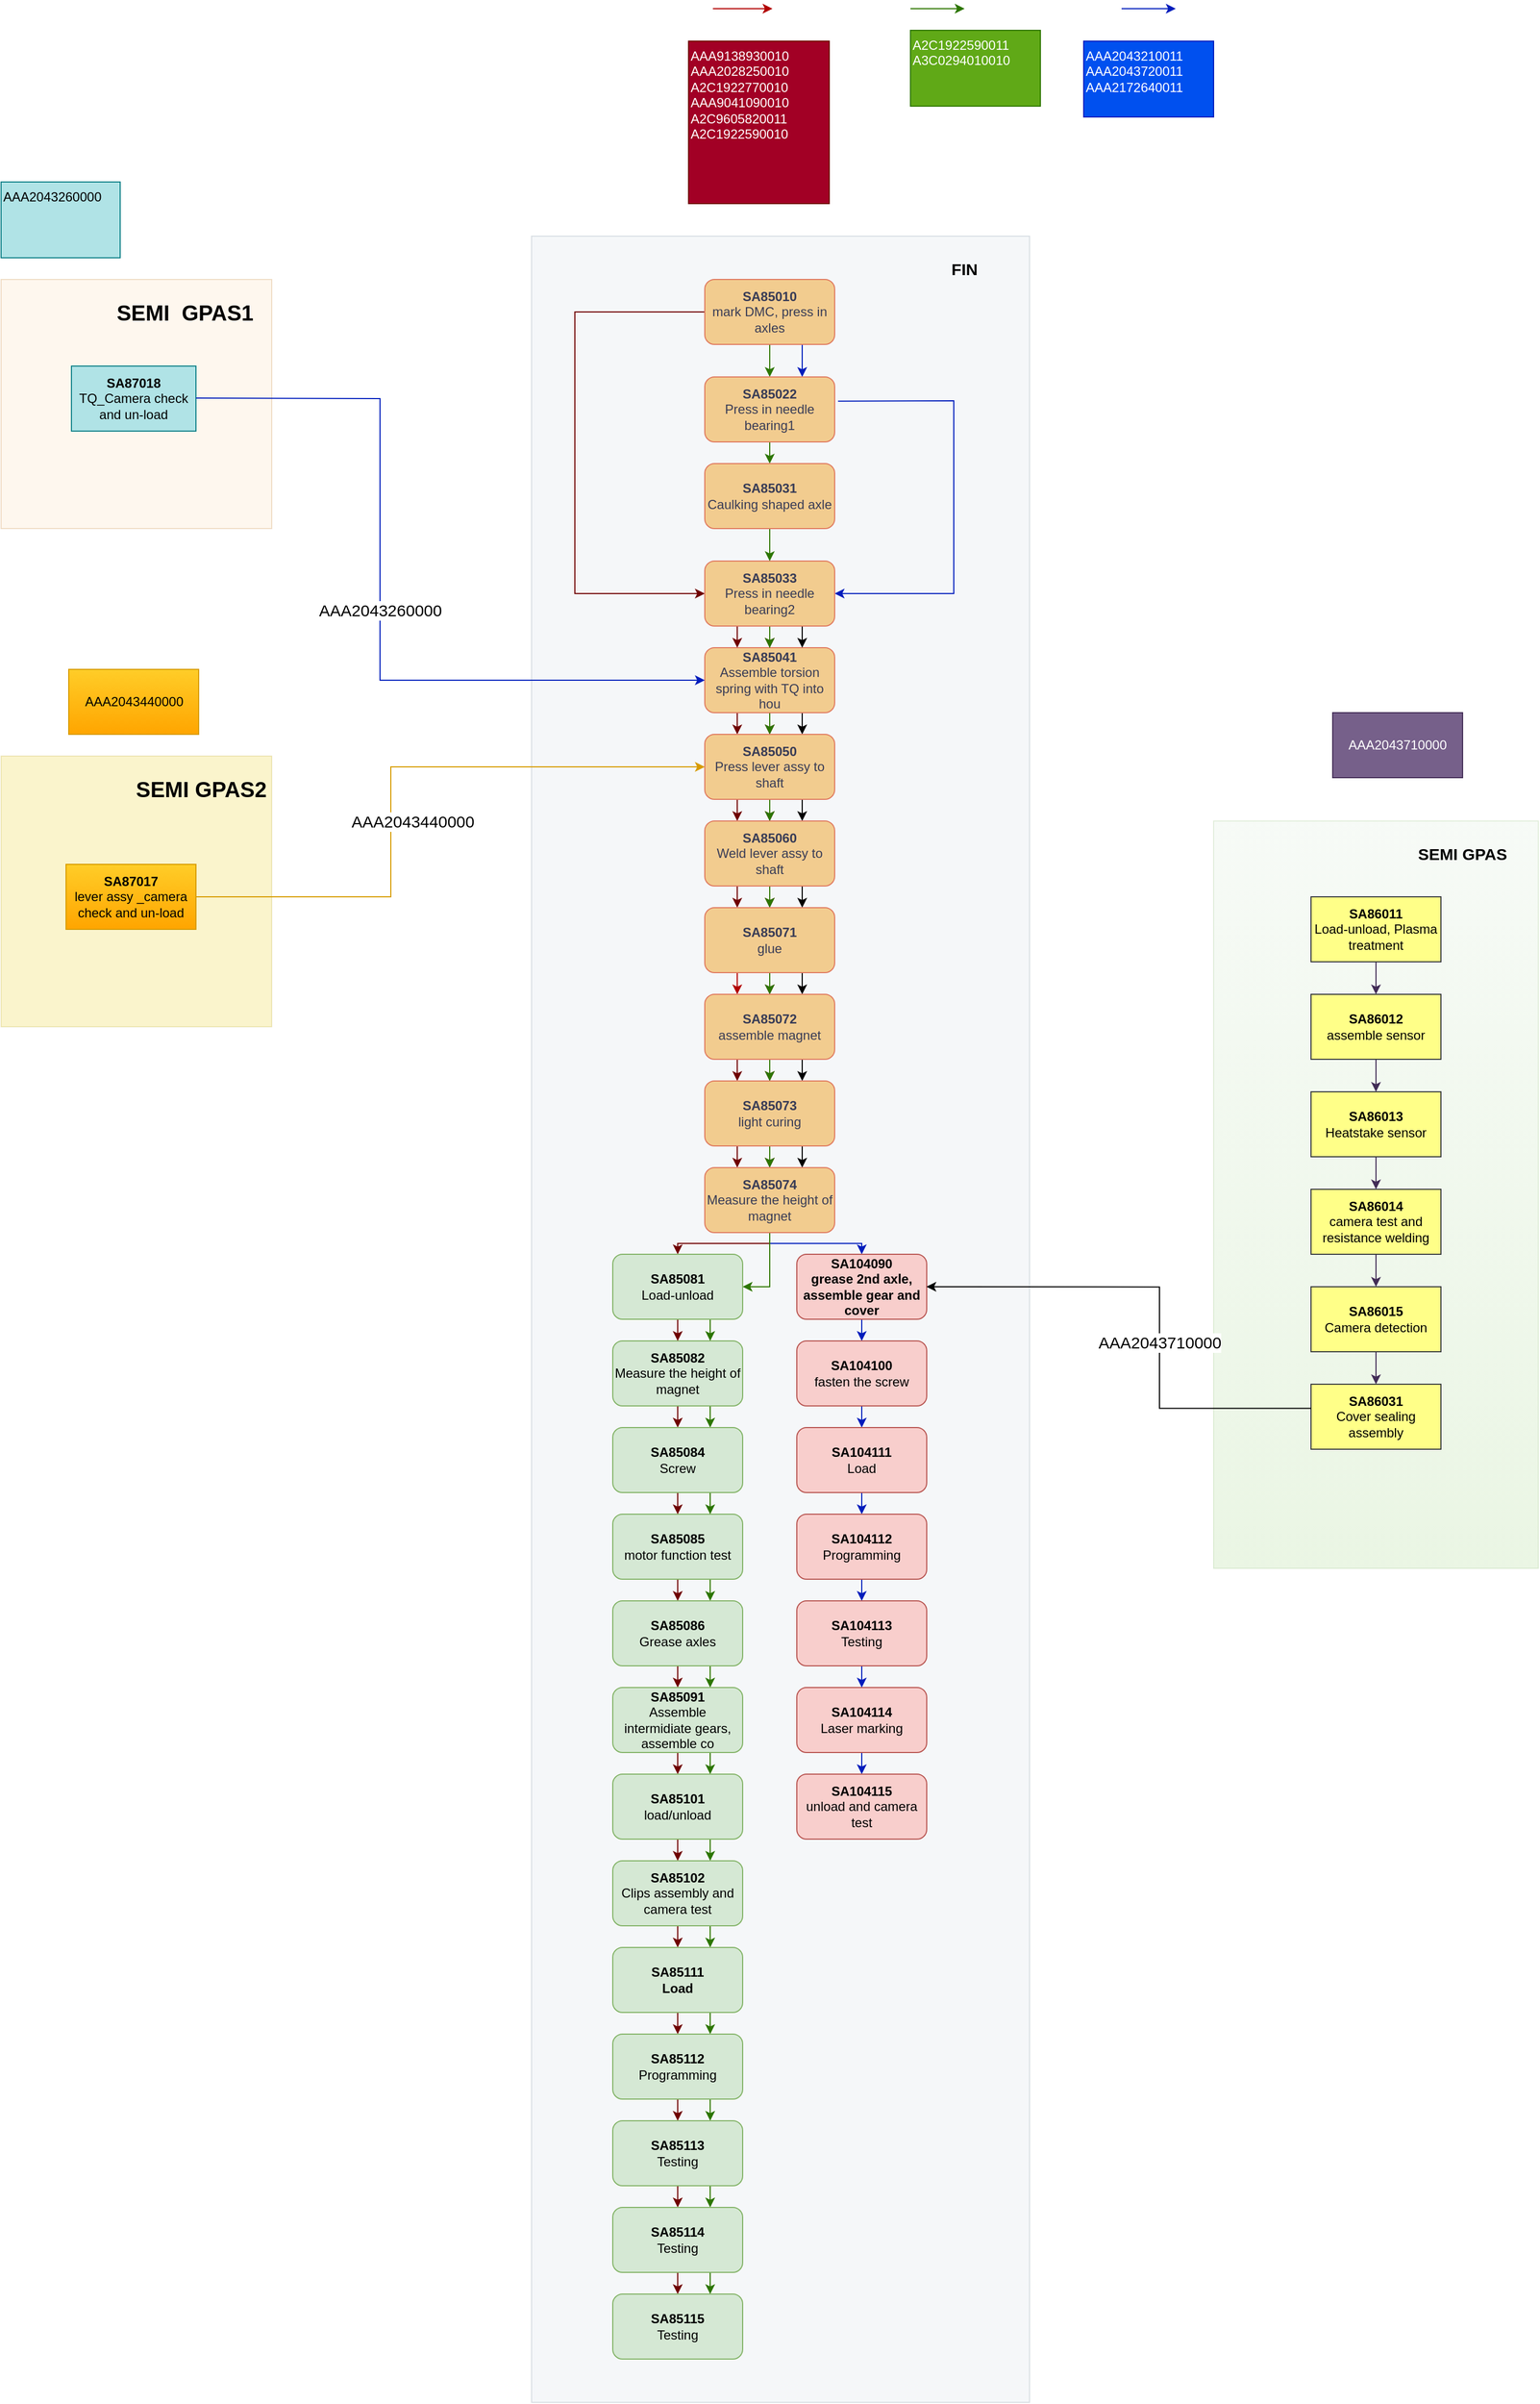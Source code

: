 <mxfile version="21.5.0" type="github">
  <diagram name="第 1 页" id="F919wnhgWzae-JaYDJG2">
    <mxGraphModel dx="2537" dy="2011" grid="1" gridSize="10" guides="1" tooltips="1" connect="1" arrows="1" fold="1" page="1" pageScale="1" pageWidth="850" pageHeight="1100" background="#ffffff" math="0" shadow="0">
      <root>
        <mxCell id="0" />
        <mxCell id="1" parent="0" />
        <mxCell id="hngQ4NxMS0mRh_SunhJK-58" value="" style="rounded=0;whiteSpace=wrap;html=1;fillColor=#fad7ac;strokeColor=#b46504;opacity=20;" parent="1" vertex="1">
          <mxGeometry x="-340" y="-70" width="250" height="230" as="geometry" />
        </mxCell>
        <mxCell id="hngQ4NxMS0mRh_SunhJK-54" value="" style="rounded=0;whiteSpace=wrap;html=1;fillColor=#bac8d3;strokeColor=#23445d;opacity=15;" parent="1" vertex="1">
          <mxGeometry x="150" y="-110" width="460" height="2000" as="geometry" />
        </mxCell>
        <mxCell id="hngQ4NxMS0mRh_SunhJK-5" value="" style="edgeStyle=none;rounded=0;orthogonalLoop=1;jettySize=auto;html=1;fillColor=#60a917;strokeColor=#2D7600;" parent="1" source="9NtsKkYMWsxhwqF0oPti-2" target="9NtsKkYMWsxhwqF0oPti-8" edge="1">
          <mxGeometry relative="1" as="geometry" />
        </mxCell>
        <mxCell id="hngQ4NxMS0mRh_SunhJK-13" value="" style="edgeStyle=none;rounded=0;orthogonalLoop=1;jettySize=auto;html=1;exitX=0;exitY=0.5;exitDx=0;exitDy=0;fillColor=#a20025;strokeColor=#6F0000;entryX=0;entryY=0.5;entryDx=0;entryDy=0;" parent="1" source="9NtsKkYMWsxhwqF0oPti-2" target="9NtsKkYMWsxhwqF0oPti-10" edge="1">
          <mxGeometry relative="1" as="geometry">
            <mxPoint x="460" y="230" as="targetPoint" />
            <Array as="points">
              <mxPoint x="190" y="-40" />
              <mxPoint x="190" y="220" />
            </Array>
          </mxGeometry>
        </mxCell>
        <mxCell id="hngQ4NxMS0mRh_SunhJK-35" style="edgeStyle=none;rounded=0;orthogonalLoop=1;jettySize=auto;html=1;exitX=0.75;exitY=1;exitDx=0;exitDy=0;entryX=0.75;entryY=0;entryDx=0;entryDy=0;fillColor=#0050ef;strokeColor=#001DBC;" parent="1" source="9NtsKkYMWsxhwqF0oPti-2" target="9NtsKkYMWsxhwqF0oPti-8" edge="1">
          <mxGeometry relative="1" as="geometry" />
        </mxCell>
        <mxCell id="9NtsKkYMWsxhwqF0oPti-2" value="&lt;font style=&quot;font-size: 12px;&quot;&gt;&lt;b style=&quot;&quot;&gt;SA85010&lt;/b&gt;&lt;br&gt;&lt;font style=&quot;font-size: 12px;&quot;&gt;mark DMC, press in axles&lt;/font&gt;&lt;/font&gt;" style="rounded=1;whiteSpace=wrap;html=1;fillColor=#F2CC8F;strokeColor=#E07A5F;labelBackgroundColor=none;fontColor=#393C56;" parent="1" vertex="1">
          <mxGeometry x="310" y="-70" width="120" height="60" as="geometry" />
        </mxCell>
        <mxCell id="hngQ4NxMS0mRh_SunhJK-6" value="" style="edgeStyle=none;rounded=0;orthogonalLoop=1;jettySize=auto;html=1;fillColor=#0050ef;strokeColor=#001DBC;entryX=1;entryY=0.5;entryDx=0;entryDy=0;exitX=1.026;exitY=0.373;exitDx=0;exitDy=0;exitPerimeter=0;" parent="1" source="9NtsKkYMWsxhwqF0oPti-8" target="9NtsKkYMWsxhwqF0oPti-10" edge="1">
          <mxGeometry relative="1" as="geometry">
            <mxPoint x="440" y="80" as="sourcePoint" />
            <Array as="points">
              <mxPoint x="540" y="42" />
              <mxPoint x="540" y="220" />
            </Array>
          </mxGeometry>
        </mxCell>
        <mxCell id="hngQ4NxMS0mRh_SunhJK-22" value="" style="edgeStyle=none;rounded=0;orthogonalLoop=1;jettySize=auto;html=1;fillColor=#60a917;strokeColor=#2D7600;" parent="1" source="9NtsKkYMWsxhwqF0oPti-8" target="hngQ4NxMS0mRh_SunhJK-21" edge="1">
          <mxGeometry relative="1" as="geometry" />
        </mxCell>
        <mxCell id="9NtsKkYMWsxhwqF0oPti-8" value="&lt;font style=&quot;&quot;&gt;&lt;b style=&quot;font-size: 12px;&quot;&gt;SA85022&lt;/b&gt;&lt;br&gt;&lt;/font&gt;Press in needle bearing1" style="rounded=1;whiteSpace=wrap;html=1;fillColor=#F2CC8F;strokeColor=#E07A5F;labelBackgroundColor=none;fontColor=#393C56;" parent="1" vertex="1">
          <mxGeometry x="310" y="20" width="120" height="60" as="geometry" />
        </mxCell>
        <mxCell id="9NtsKkYMWsxhwqF0oPti-71" value="" style="edgeStyle=orthogonalEdgeStyle;rounded=0;orthogonalLoop=1;jettySize=auto;html=1;strokeColor=#6F0000;fillColor=#a20025;" parent="1" source="9NtsKkYMWsxhwqF0oPti-9" target="9NtsKkYMWsxhwqF0oPti-11" edge="1">
          <mxGeometry relative="1" as="geometry">
            <Array as="points">
              <mxPoint x="370" y="325" />
              <mxPoint x="370" y="345" />
            </Array>
          </mxGeometry>
        </mxCell>
        <mxCell id="9NtsKkYMWsxhwqF0oPti-83" style="edgeStyle=orthogonalEdgeStyle;rounded=0;orthogonalLoop=1;jettySize=auto;html=1;exitDx=0;exitDy=0;entryDx=0;entryDy=0;fillColor=#60a917;strokeColor=#2D7600;" parent="1" source="9NtsKkYMWsxhwqF0oPti-9" target="9NtsKkYMWsxhwqF0oPti-11" edge="1">
          <mxGeometry relative="1" as="geometry">
            <Array as="points" />
          </mxGeometry>
        </mxCell>
        <mxCell id="hngQ4NxMS0mRh_SunhJK-15" style="edgeStyle=none;rounded=0;orthogonalLoop=1;jettySize=auto;html=1;exitX=0.25;exitY=1;exitDx=0;exitDy=0;entryX=0.25;entryY=0;entryDx=0;entryDy=0;fillColor=#a20025;strokeColor=#6F0000;" parent="1" source="9NtsKkYMWsxhwqF0oPti-9" target="9NtsKkYMWsxhwqF0oPti-11" edge="1">
          <mxGeometry relative="1" as="geometry" />
        </mxCell>
        <mxCell id="hngQ4NxMS0mRh_SunhJK-29" style="edgeStyle=none;rounded=0;orthogonalLoop=1;jettySize=auto;html=1;exitX=0.75;exitY=1;exitDx=0;exitDy=0;entryX=0.75;entryY=0;entryDx=0;entryDy=0;" parent="1" source="9NtsKkYMWsxhwqF0oPti-9" target="9NtsKkYMWsxhwqF0oPti-11" edge="1">
          <mxGeometry relative="1" as="geometry" />
        </mxCell>
        <mxCell id="9NtsKkYMWsxhwqF0oPti-9" value="&lt;font style=&quot;&quot;&gt;&lt;b style=&quot;font-size: 12px;&quot;&gt;SA85041&lt;/b&gt;&lt;br&gt;Assemble torsion spring with TQ into hou&lt;br&gt;&lt;/font&gt;" style="rounded=1;whiteSpace=wrap;html=1;fillColor=#F2CC8F;strokeColor=#E07A5F;labelBackgroundColor=none;fontColor=#393C56;" parent="1" vertex="1">
          <mxGeometry x="310" y="270" width="120" height="60" as="geometry" />
        </mxCell>
        <mxCell id="9NtsKkYMWsxhwqF0oPti-70" value="" style="edgeStyle=orthogonalEdgeStyle;rounded=0;orthogonalLoop=1;jettySize=auto;html=1;strokeColor=#6F0000;fillColor=#a20025;" parent="1" source="9NtsKkYMWsxhwqF0oPti-10" target="9NtsKkYMWsxhwqF0oPti-9" edge="1">
          <mxGeometry relative="1" as="geometry">
            <Array as="points">
              <mxPoint x="370" y="245" />
              <mxPoint x="370" y="265" />
            </Array>
          </mxGeometry>
        </mxCell>
        <mxCell id="9NtsKkYMWsxhwqF0oPti-82" style="edgeStyle=orthogonalEdgeStyle;rounded=0;orthogonalLoop=1;jettySize=auto;html=1;exitDx=0;exitDy=0;entryDx=0;entryDy=0;fillColor=#60a917;strokeColor=#2D7600;" parent="1" source="9NtsKkYMWsxhwqF0oPti-10" target="9NtsKkYMWsxhwqF0oPti-9" edge="1">
          <mxGeometry relative="1" as="geometry">
            <Array as="points" />
          </mxGeometry>
        </mxCell>
        <mxCell id="hngQ4NxMS0mRh_SunhJK-14" style="edgeStyle=none;rounded=0;orthogonalLoop=1;jettySize=auto;html=1;exitX=0.25;exitY=1;exitDx=0;exitDy=0;entryX=0.25;entryY=0;entryDx=0;entryDy=0;fillColor=#a20025;strokeColor=#6F0000;" parent="1" source="9NtsKkYMWsxhwqF0oPti-10" target="9NtsKkYMWsxhwqF0oPti-9" edge="1">
          <mxGeometry relative="1" as="geometry" />
        </mxCell>
        <mxCell id="hngQ4NxMS0mRh_SunhJK-28" style="edgeStyle=none;rounded=0;orthogonalLoop=1;jettySize=auto;html=1;exitX=0.75;exitY=1;exitDx=0;exitDy=0;entryX=0.75;entryY=0;entryDx=0;entryDy=0;" parent="1" source="9NtsKkYMWsxhwqF0oPti-10" target="9NtsKkYMWsxhwqF0oPti-9" edge="1">
          <mxGeometry relative="1" as="geometry" />
        </mxCell>
        <mxCell id="9NtsKkYMWsxhwqF0oPti-10" value="&lt;font style=&quot;font-size: 12px;&quot;&gt;&lt;b style=&quot;&quot;&gt;SA85033&lt;/b&gt;&lt;br&gt;&lt;font style=&quot;font-size: 12px;&quot;&gt;Press in needle bearing2&lt;/font&gt;&lt;/font&gt;" style="rounded=1;whiteSpace=wrap;html=1;fillColor=#F2CC8F;strokeColor=#E07A5F;labelBackgroundColor=none;fontColor=#393C56;" parent="1" vertex="1">
          <mxGeometry x="310" y="190" width="120" height="60" as="geometry" />
        </mxCell>
        <mxCell id="9NtsKkYMWsxhwqF0oPti-72" value="" style="edgeStyle=orthogonalEdgeStyle;rounded=0;orthogonalLoop=1;jettySize=auto;html=1;strokeColor=#6F0000;fillColor=#a20025;" parent="1" source="9NtsKkYMWsxhwqF0oPti-11" target="9NtsKkYMWsxhwqF0oPti-12" edge="1">
          <mxGeometry relative="1" as="geometry">
            <Array as="points">
              <mxPoint x="370" y="405" />
              <mxPoint x="370" y="425" />
            </Array>
          </mxGeometry>
        </mxCell>
        <mxCell id="9NtsKkYMWsxhwqF0oPti-84" style="edgeStyle=orthogonalEdgeStyle;rounded=0;orthogonalLoop=1;jettySize=auto;html=1;exitDx=0;exitDy=0;entryDx=0;entryDy=0;fillColor=#60a917;strokeColor=#2D7600;" parent="1" source="9NtsKkYMWsxhwqF0oPti-11" target="9NtsKkYMWsxhwqF0oPti-12" edge="1">
          <mxGeometry relative="1" as="geometry">
            <Array as="points" />
          </mxGeometry>
        </mxCell>
        <mxCell id="hngQ4NxMS0mRh_SunhJK-16" style="edgeStyle=none;rounded=0;orthogonalLoop=1;jettySize=auto;html=1;exitX=0.25;exitY=1;exitDx=0;exitDy=0;entryX=0.25;entryY=0;entryDx=0;entryDy=0;fillColor=#a20025;strokeColor=#6F0000;" parent="1" source="9NtsKkYMWsxhwqF0oPti-11" target="9NtsKkYMWsxhwqF0oPti-12" edge="1">
          <mxGeometry relative="1" as="geometry" />
        </mxCell>
        <mxCell id="hngQ4NxMS0mRh_SunhJK-30" style="edgeStyle=none;rounded=0;orthogonalLoop=1;jettySize=auto;html=1;exitX=0.75;exitY=1;exitDx=0;exitDy=0;entryX=0.75;entryY=0;entryDx=0;entryDy=0;" parent="1" source="9NtsKkYMWsxhwqF0oPti-11" target="9NtsKkYMWsxhwqF0oPti-12" edge="1">
          <mxGeometry relative="1" as="geometry" />
        </mxCell>
        <mxCell id="9NtsKkYMWsxhwqF0oPti-11" value="&lt;font style=&quot;&quot;&gt;&lt;b style=&quot;font-size: 12px;&quot;&gt;SA85050&lt;/b&gt;&lt;b&gt;&lt;br&gt;&lt;/b&gt;Press lever assy to shaft&lt;br&gt;&lt;/font&gt;" style="rounded=1;whiteSpace=wrap;html=1;fillColor=#F2CC8F;strokeColor=#E07A5F;labelBackgroundColor=none;fontColor=#393C56;" parent="1" vertex="1">
          <mxGeometry x="310" y="350" width="120" height="60" as="geometry" />
        </mxCell>
        <mxCell id="9NtsKkYMWsxhwqF0oPti-73" value="" style="edgeStyle=orthogonalEdgeStyle;rounded=0;orthogonalLoop=1;jettySize=auto;html=1;strokeColor=#6F0000;fillColor=#a20025;" parent="1" source="9NtsKkYMWsxhwqF0oPti-12" target="9NtsKkYMWsxhwqF0oPti-17" edge="1">
          <mxGeometry relative="1" as="geometry">
            <Array as="points">
              <mxPoint x="370" y="485" />
              <mxPoint x="370" y="505" />
            </Array>
          </mxGeometry>
        </mxCell>
        <mxCell id="9NtsKkYMWsxhwqF0oPti-85" style="edgeStyle=orthogonalEdgeStyle;rounded=0;orthogonalLoop=1;jettySize=auto;html=1;exitDx=0;exitDy=0;entryDx=0;entryDy=0;fillColor=#60a917;strokeColor=#2D7600;" parent="1" source="9NtsKkYMWsxhwqF0oPti-12" target="9NtsKkYMWsxhwqF0oPti-17" edge="1">
          <mxGeometry relative="1" as="geometry">
            <Array as="points" />
          </mxGeometry>
        </mxCell>
        <mxCell id="hngQ4NxMS0mRh_SunhJK-17" style="edgeStyle=none;rounded=0;orthogonalLoop=1;jettySize=auto;html=1;exitX=0.25;exitY=1;exitDx=0;exitDy=0;entryX=0.25;entryY=0;entryDx=0;entryDy=0;fillColor=#a20025;strokeColor=#6F0000;" parent="1" source="9NtsKkYMWsxhwqF0oPti-12" target="9NtsKkYMWsxhwqF0oPti-17" edge="1">
          <mxGeometry relative="1" as="geometry" />
        </mxCell>
        <mxCell id="hngQ4NxMS0mRh_SunhJK-31" style="edgeStyle=none;rounded=0;orthogonalLoop=1;jettySize=auto;html=1;exitX=0.75;exitY=1;exitDx=0;exitDy=0;entryX=0.75;entryY=0;entryDx=0;entryDy=0;" parent="1" source="9NtsKkYMWsxhwqF0oPti-12" target="9NtsKkYMWsxhwqF0oPti-17" edge="1">
          <mxGeometry relative="1" as="geometry" />
        </mxCell>
        <mxCell id="9NtsKkYMWsxhwqF0oPti-12" value="&lt;font style=&quot;&quot;&gt;&lt;b style=&quot;font-size: 12px;&quot;&gt;SA85060&lt;/b&gt;&lt;br&gt;Weld lever assy to shaft&lt;br&gt;&lt;/font&gt;" style="rounded=1;whiteSpace=wrap;html=1;fillColor=#F2CC8F;strokeColor=#E07A5F;labelBackgroundColor=none;fontColor=#393C56;" parent="1" vertex="1">
          <mxGeometry x="310" y="430" width="120" height="60" as="geometry" />
        </mxCell>
        <mxCell id="9NtsKkYMWsxhwqF0oPti-75" value="" style="edgeStyle=orthogonalEdgeStyle;rounded=0;orthogonalLoop=1;jettySize=auto;html=1;strokeColor=#6F0000;fillColor=#a20025;" parent="1" source="9NtsKkYMWsxhwqF0oPti-17" target="9NtsKkYMWsxhwqF0oPti-18" edge="1">
          <mxGeometry relative="1" as="geometry">
            <Array as="points">
              <mxPoint x="370" y="565" />
              <mxPoint x="370" y="585" />
            </Array>
          </mxGeometry>
        </mxCell>
        <mxCell id="9NtsKkYMWsxhwqF0oPti-86" style="edgeStyle=orthogonalEdgeStyle;rounded=0;orthogonalLoop=1;jettySize=auto;html=1;exitDx=0;exitDy=0;entryDx=0;entryDy=0;fillColor=#60a917;strokeColor=#2D7600;" parent="1" source="9NtsKkYMWsxhwqF0oPti-17" target="9NtsKkYMWsxhwqF0oPti-18" edge="1">
          <mxGeometry relative="1" as="geometry">
            <Array as="points" />
          </mxGeometry>
        </mxCell>
        <mxCell id="hngQ4NxMS0mRh_SunhJK-18" style="edgeStyle=none;rounded=0;orthogonalLoop=1;jettySize=auto;html=1;exitX=0.25;exitY=1;exitDx=0;exitDy=0;entryX=0.25;entryY=0;entryDx=0;entryDy=0;fillColor=#e51400;strokeColor=#B20000;" parent="1" source="9NtsKkYMWsxhwqF0oPti-17" target="9NtsKkYMWsxhwqF0oPti-18" edge="1">
          <mxGeometry relative="1" as="geometry" />
        </mxCell>
        <mxCell id="hngQ4NxMS0mRh_SunhJK-32" style="edgeStyle=none;rounded=0;orthogonalLoop=1;jettySize=auto;html=1;exitX=0.75;exitY=1;exitDx=0;exitDy=0;entryX=0.75;entryY=0;entryDx=0;entryDy=0;" parent="1" source="9NtsKkYMWsxhwqF0oPti-17" target="9NtsKkYMWsxhwqF0oPti-18" edge="1">
          <mxGeometry relative="1" as="geometry" />
        </mxCell>
        <mxCell id="9NtsKkYMWsxhwqF0oPti-17" value="&lt;font style=&quot;&quot;&gt;&lt;b&gt;SA85071&lt;/b&gt;&lt;br&gt;glue&lt;br&gt;&lt;/font&gt;" style="rounded=1;whiteSpace=wrap;html=1;fillColor=#F2CC8F;strokeColor=#E07A5F;labelBackgroundColor=none;fontColor=#393C56;" parent="1" vertex="1">
          <mxGeometry x="310" y="510" width="120" height="60" as="geometry" />
        </mxCell>
        <mxCell id="9NtsKkYMWsxhwqF0oPti-76" value="" style="edgeStyle=orthogonalEdgeStyle;rounded=0;orthogonalLoop=1;jettySize=auto;html=1;strokeColor=#6F0000;fillColor=#a20025;" parent="1" source="9NtsKkYMWsxhwqF0oPti-18" target="9NtsKkYMWsxhwqF0oPti-19" edge="1">
          <mxGeometry relative="1" as="geometry">
            <Array as="points">
              <mxPoint x="370" y="645" />
              <mxPoint x="370" y="665" />
            </Array>
          </mxGeometry>
        </mxCell>
        <mxCell id="9NtsKkYMWsxhwqF0oPti-87" style="edgeStyle=orthogonalEdgeStyle;rounded=0;orthogonalLoop=1;jettySize=auto;html=1;exitDx=0;exitDy=0;entryDx=0;entryDy=0;fillColor=#60a917;strokeColor=#2D7600;" parent="1" source="9NtsKkYMWsxhwqF0oPti-18" target="9NtsKkYMWsxhwqF0oPti-19" edge="1">
          <mxGeometry relative="1" as="geometry">
            <Array as="points" />
          </mxGeometry>
        </mxCell>
        <mxCell id="hngQ4NxMS0mRh_SunhJK-19" style="edgeStyle=none;rounded=0;orthogonalLoop=1;jettySize=auto;html=1;exitX=0.25;exitY=1;exitDx=0;exitDy=0;entryX=0.25;entryY=0;entryDx=0;entryDy=0;fillColor=#a20025;strokeColor=#6F0000;" parent="1" source="9NtsKkYMWsxhwqF0oPti-18" target="9NtsKkYMWsxhwqF0oPti-19" edge="1">
          <mxGeometry relative="1" as="geometry" />
        </mxCell>
        <mxCell id="hngQ4NxMS0mRh_SunhJK-33" style="edgeStyle=none;rounded=0;orthogonalLoop=1;jettySize=auto;html=1;exitX=0.75;exitY=1;exitDx=0;exitDy=0;entryX=0.75;entryY=0;entryDx=0;entryDy=0;" parent="1" source="9NtsKkYMWsxhwqF0oPti-18" target="9NtsKkYMWsxhwqF0oPti-19" edge="1">
          <mxGeometry relative="1" as="geometry" />
        </mxCell>
        <mxCell id="9NtsKkYMWsxhwqF0oPti-18" value="&lt;font style=&quot;&quot;&gt;&lt;b&gt;SA85072&lt;/b&gt;&lt;br&gt;assemble magnet&lt;br&gt;&lt;/font&gt;" style="rounded=1;whiteSpace=wrap;html=1;fillColor=#F2CC8F;strokeColor=#E07A5F;labelBackgroundColor=none;fontColor=#393C56;" parent="1" vertex="1">
          <mxGeometry x="310" y="590" width="120" height="60" as="geometry" />
        </mxCell>
        <mxCell id="9NtsKkYMWsxhwqF0oPti-77" value="" style="edgeStyle=orthogonalEdgeStyle;rounded=0;orthogonalLoop=1;jettySize=auto;html=1;strokeColor=#6F0000;fillColor=#a20025;" parent="1" source="9NtsKkYMWsxhwqF0oPti-19" target="9NtsKkYMWsxhwqF0oPti-20" edge="1">
          <mxGeometry relative="1" as="geometry">
            <Array as="points">
              <mxPoint x="370" y="725" />
              <mxPoint x="370" y="745" />
            </Array>
          </mxGeometry>
        </mxCell>
        <mxCell id="9NtsKkYMWsxhwqF0oPti-88" style="edgeStyle=orthogonalEdgeStyle;rounded=0;orthogonalLoop=1;jettySize=auto;html=1;exitDx=0;exitDy=0;entryDx=0;entryDy=0;fillColor=#60a917;strokeColor=#2D7600;" parent="1" source="9NtsKkYMWsxhwqF0oPti-19" target="9NtsKkYMWsxhwqF0oPti-20" edge="1">
          <mxGeometry relative="1" as="geometry">
            <Array as="points" />
          </mxGeometry>
        </mxCell>
        <mxCell id="hngQ4NxMS0mRh_SunhJK-20" style="edgeStyle=none;rounded=0;orthogonalLoop=1;jettySize=auto;html=1;exitX=0.25;exitY=1;exitDx=0;exitDy=0;entryX=0.25;entryY=0;entryDx=0;entryDy=0;fillColor=#a20025;strokeColor=#6F0000;" parent="1" source="9NtsKkYMWsxhwqF0oPti-19" target="9NtsKkYMWsxhwqF0oPti-20" edge="1">
          <mxGeometry relative="1" as="geometry" />
        </mxCell>
        <mxCell id="hngQ4NxMS0mRh_SunhJK-34" style="edgeStyle=none;rounded=0;orthogonalLoop=1;jettySize=auto;html=1;exitX=0.75;exitY=1;exitDx=0;exitDy=0;entryX=0.75;entryY=0;entryDx=0;entryDy=0;" parent="1" source="9NtsKkYMWsxhwqF0oPti-19" target="9NtsKkYMWsxhwqF0oPti-20" edge="1">
          <mxGeometry relative="1" as="geometry" />
        </mxCell>
        <mxCell id="9NtsKkYMWsxhwqF0oPti-19" value="&lt;font style=&quot;&quot;&gt;&lt;b&gt;SA85073&lt;/b&gt;&lt;br&gt;light curing&lt;br&gt;&lt;/font&gt;" style="rounded=1;whiteSpace=wrap;html=1;fillColor=#F2CC8F;strokeColor=#E07A5F;labelBackgroundColor=none;fontColor=#393C56;" parent="1" vertex="1">
          <mxGeometry x="310" y="670" width="120" height="60" as="geometry" />
        </mxCell>
        <mxCell id="9NtsKkYMWsxhwqF0oPti-93" style="edgeStyle=orthogonalEdgeStyle;rounded=0;orthogonalLoop=1;jettySize=auto;html=1;exitDx=0;exitDy=0;entryDx=0;entryDy=0;strokeColor=#001DBC;" parent="1" source="9NtsKkYMWsxhwqF0oPti-20" target="9NtsKkYMWsxhwqF0oPti-41" edge="1">
          <mxGeometry relative="1" as="geometry">
            <Array as="points">
              <mxPoint x="370" y="805" />
              <mxPoint x="370" y="820" />
              <mxPoint x="455" y="820" />
              <mxPoint x="455" y="825" />
            </Array>
          </mxGeometry>
        </mxCell>
        <mxCell id="9NtsKkYMWsxhwqF0oPti-95" style="edgeStyle=orthogonalEdgeStyle;rounded=0;orthogonalLoop=1;jettySize=auto;html=1;exitDx=0;exitDy=0;entryDx=0;entryDy=0;fillColor=#a20025;strokeColor=#6F0000;" parent="1" source="9NtsKkYMWsxhwqF0oPti-20" target="9NtsKkYMWsxhwqF0oPti-26" edge="1">
          <mxGeometry relative="1" as="geometry">
            <Array as="points">
              <mxPoint x="370" y="805" />
              <mxPoint x="370" y="820" />
              <mxPoint x="285" y="820" />
              <mxPoint x="285" y="825" />
            </Array>
          </mxGeometry>
        </mxCell>
        <mxCell id="hngQ4NxMS0mRh_SunhJK-39" style="edgeStyle=none;rounded=0;orthogonalLoop=1;jettySize=auto;html=1;entryX=1;entryY=0.5;entryDx=0;entryDy=0;fillColor=#60a917;strokeColor=#2D7600;" parent="1" source="9NtsKkYMWsxhwqF0oPti-20" target="9NtsKkYMWsxhwqF0oPti-26" edge="1">
          <mxGeometry relative="1" as="geometry">
            <Array as="points">
              <mxPoint x="370" y="860" />
            </Array>
          </mxGeometry>
        </mxCell>
        <mxCell id="9NtsKkYMWsxhwqF0oPti-20" value="&lt;font style=&quot;&quot;&gt;&lt;b&gt;SA85074&lt;/b&gt;&lt;br&gt;Measure the height of magnet&lt;br&gt;&lt;/font&gt;" style="rounded=1;whiteSpace=wrap;html=1;fillColor=#F2CC8F;strokeColor=#E07A5F;labelBackgroundColor=none;fontColor=#393C56;" parent="1" vertex="1">
          <mxGeometry x="310" y="750" width="120" height="60" as="geometry" />
        </mxCell>
        <mxCell id="9NtsKkYMWsxhwqF0oPti-98" value="" style="edgeStyle=orthogonalEdgeStyle;rounded=0;orthogonalLoop=1;jettySize=auto;html=1;fillColor=#a20025;strokeColor=#6F0000;" parent="1" source="9NtsKkYMWsxhwqF0oPti-24" target="9NtsKkYMWsxhwqF0oPti-27" edge="1">
          <mxGeometry relative="1" as="geometry">
            <Array as="points">
              <mxPoint x="285" y="965" />
              <mxPoint x="285" y="985" />
            </Array>
          </mxGeometry>
        </mxCell>
        <mxCell id="hngQ4NxMS0mRh_SunhJK-41" style="edgeStyle=none;rounded=0;orthogonalLoop=1;jettySize=auto;html=1;exitX=0.75;exitY=1;exitDx=0;exitDy=0;entryX=0.75;entryY=0;entryDx=0;entryDy=0;fillColor=#60a917;strokeColor=#2D7600;" parent="1" source="9NtsKkYMWsxhwqF0oPti-24" target="9NtsKkYMWsxhwqF0oPti-27" edge="1">
          <mxGeometry relative="1" as="geometry" />
        </mxCell>
        <mxCell id="9NtsKkYMWsxhwqF0oPti-24" value="&lt;font style=&quot;&quot;&gt;&lt;b&gt;SA85082&lt;/b&gt;&lt;br&gt;Measure the height of magnet&lt;br&gt;&lt;/font&gt;" style="rounded=1;whiteSpace=wrap;html=1;fillColor=#d5e8d4;strokeColor=#82b366;labelBackgroundColor=none;flipV=0;flipH=0;" parent="1" vertex="1">
          <mxGeometry x="225" y="910" width="120" height="60" as="geometry" />
        </mxCell>
        <mxCell id="9NtsKkYMWsxhwqF0oPti-101" value="" style="edgeStyle=orthogonalEdgeStyle;rounded=0;orthogonalLoop=1;jettySize=auto;html=1;fillColor=#a20025;strokeColor=#6F0000;" parent="1" source="9NtsKkYMWsxhwqF0oPti-25" target="9NtsKkYMWsxhwqF0oPti-28" edge="1">
          <mxGeometry relative="1" as="geometry">
            <Array as="points">
              <mxPoint x="285" y="1125" />
              <mxPoint x="285" y="1145" />
            </Array>
          </mxGeometry>
        </mxCell>
        <mxCell id="hngQ4NxMS0mRh_SunhJK-43" style="edgeStyle=none;rounded=0;orthogonalLoop=1;jettySize=auto;html=1;exitX=0.75;exitY=1;exitDx=0;exitDy=0;entryX=0.75;entryY=0;entryDx=0;entryDy=0;fillColor=#60a917;strokeColor=#2D7600;" parent="1" source="9NtsKkYMWsxhwqF0oPti-25" target="9NtsKkYMWsxhwqF0oPti-28" edge="1">
          <mxGeometry relative="1" as="geometry" />
        </mxCell>
        <mxCell id="9NtsKkYMWsxhwqF0oPti-25" value="&lt;font style=&quot;&quot;&gt;&lt;b&gt;SA85085&lt;/b&gt;&lt;br&gt;motor function test&lt;br&gt;&lt;/font&gt;" style="rounded=1;whiteSpace=wrap;html=1;fillColor=#d5e8d4;strokeColor=#82b366;labelBackgroundColor=none;flipV=0;flipH=0;" parent="1" vertex="1">
          <mxGeometry x="225" y="1070" width="120" height="60" as="geometry" />
        </mxCell>
        <mxCell id="9NtsKkYMWsxhwqF0oPti-96" value="" style="edgeStyle=orthogonalEdgeStyle;rounded=0;orthogonalLoop=1;jettySize=auto;html=1;fillColor=#a20025;strokeColor=#6F0000;" parent="1" source="9NtsKkYMWsxhwqF0oPti-26" target="9NtsKkYMWsxhwqF0oPti-24" edge="1">
          <mxGeometry relative="1" as="geometry">
            <Array as="points">
              <mxPoint x="285" y="885" />
              <mxPoint x="285" y="905" />
            </Array>
          </mxGeometry>
        </mxCell>
        <mxCell id="hngQ4NxMS0mRh_SunhJK-40" style="edgeStyle=none;rounded=0;orthogonalLoop=1;jettySize=auto;html=1;exitX=0.75;exitY=1;exitDx=0;exitDy=0;entryX=0.75;entryY=0;entryDx=0;entryDy=0;fillColor=#60a917;strokeColor=#2D7600;" parent="1" source="9NtsKkYMWsxhwqF0oPti-26" target="9NtsKkYMWsxhwqF0oPti-24" edge="1">
          <mxGeometry relative="1" as="geometry" />
        </mxCell>
        <mxCell id="9NtsKkYMWsxhwqF0oPti-26" value="&lt;font style=&quot;&quot;&gt;&lt;b&gt;SA85081&lt;br&gt;&lt;/b&gt;Load-unload&lt;br&gt;&lt;/font&gt;" style="rounded=1;whiteSpace=wrap;html=1;fillColor=#d5e8d4;strokeColor=#82b366;labelBackgroundColor=none;flipV=0;flipH=0;" parent="1" vertex="1">
          <mxGeometry x="225" y="830" width="120" height="60" as="geometry" />
        </mxCell>
        <mxCell id="9NtsKkYMWsxhwqF0oPti-100" value="" style="edgeStyle=orthogonalEdgeStyle;rounded=0;orthogonalLoop=1;jettySize=auto;html=1;fillColor=#a20025;strokeColor=#6F0000;" parent="1" source="9NtsKkYMWsxhwqF0oPti-27" target="9NtsKkYMWsxhwqF0oPti-25" edge="1">
          <mxGeometry relative="1" as="geometry">
            <Array as="points">
              <mxPoint x="285" y="1045" />
              <mxPoint x="285" y="1065" />
            </Array>
          </mxGeometry>
        </mxCell>
        <mxCell id="hngQ4NxMS0mRh_SunhJK-42" style="edgeStyle=none;rounded=0;orthogonalLoop=1;jettySize=auto;html=1;exitX=0.75;exitY=1;exitDx=0;exitDy=0;entryX=0.75;entryY=0;entryDx=0;entryDy=0;fillColor=#60a917;strokeColor=#2D7600;" parent="1" source="9NtsKkYMWsxhwqF0oPti-27" target="9NtsKkYMWsxhwqF0oPti-25" edge="1">
          <mxGeometry relative="1" as="geometry" />
        </mxCell>
        <mxCell id="9NtsKkYMWsxhwqF0oPti-27" value="&lt;font style=&quot;&quot;&gt;&lt;b&gt;SA85084&lt;/b&gt;&lt;br&gt;Screw&lt;br&gt;&lt;/font&gt;" style="rounded=1;whiteSpace=wrap;html=1;fillColor=#d5e8d4;strokeColor=#82b366;labelBackgroundColor=none;flipV=0;flipH=0;" parent="1" vertex="1">
          <mxGeometry x="225" y="990" width="120" height="60" as="geometry" />
        </mxCell>
        <mxCell id="9NtsKkYMWsxhwqF0oPti-102" value="" style="edgeStyle=orthogonalEdgeStyle;rounded=0;orthogonalLoop=1;jettySize=auto;html=1;fillColor=#a20025;strokeColor=#6F0000;" parent="1" source="9NtsKkYMWsxhwqF0oPti-28" target="9NtsKkYMWsxhwqF0oPti-29" edge="1">
          <mxGeometry relative="1" as="geometry">
            <Array as="points">
              <mxPoint x="285" y="1205" />
              <mxPoint x="285" y="1225" />
            </Array>
          </mxGeometry>
        </mxCell>
        <mxCell id="hngQ4NxMS0mRh_SunhJK-44" style="edgeStyle=none;rounded=0;orthogonalLoop=1;jettySize=auto;html=1;exitX=0.75;exitY=1;exitDx=0;exitDy=0;entryX=0.75;entryY=0;entryDx=0;entryDy=0;fillColor=#60a917;strokeColor=#2D7600;" parent="1" source="9NtsKkYMWsxhwqF0oPti-28" target="9NtsKkYMWsxhwqF0oPti-29" edge="1">
          <mxGeometry relative="1" as="geometry" />
        </mxCell>
        <mxCell id="9NtsKkYMWsxhwqF0oPti-28" value="&lt;font style=&quot;&quot;&gt;&lt;b&gt;SA85086&lt;/b&gt;&lt;br&gt;Grease axles&lt;br&gt;&lt;/font&gt;" style="rounded=1;whiteSpace=wrap;html=1;fillColor=#d5e8d4;strokeColor=#82b366;labelBackgroundColor=none;flipV=0;flipH=0;" parent="1" vertex="1">
          <mxGeometry x="225" y="1150" width="120" height="60" as="geometry" />
        </mxCell>
        <mxCell id="9NtsKkYMWsxhwqF0oPti-104" value="" style="edgeStyle=orthogonalEdgeStyle;rounded=0;orthogonalLoop=1;jettySize=auto;html=1;fillColor=#a20025;strokeColor=#6F0000;" parent="1" source="9NtsKkYMWsxhwqF0oPti-29" target="9NtsKkYMWsxhwqF0oPti-30" edge="1">
          <mxGeometry relative="1" as="geometry">
            <Array as="points">
              <mxPoint x="285" y="1285" />
              <mxPoint x="285" y="1305" />
            </Array>
          </mxGeometry>
        </mxCell>
        <mxCell id="hngQ4NxMS0mRh_SunhJK-45" style="edgeStyle=none;rounded=0;orthogonalLoop=1;jettySize=auto;html=1;exitX=0.75;exitY=1;exitDx=0;exitDy=0;entryX=0.75;entryY=0;entryDx=0;entryDy=0;fillColor=#60a917;strokeColor=#2D7600;" parent="1" source="9NtsKkYMWsxhwqF0oPti-29" target="9NtsKkYMWsxhwqF0oPti-30" edge="1">
          <mxGeometry relative="1" as="geometry" />
        </mxCell>
        <mxCell id="9NtsKkYMWsxhwqF0oPti-29" value="&lt;font style=&quot;&quot;&gt;&lt;b&gt;SA85091&lt;/b&gt;&lt;br&gt;Assemble intermidiate gears, assemble co&lt;br&gt;&lt;/font&gt;" style="rounded=1;whiteSpace=wrap;html=1;fillColor=#d5e8d4;strokeColor=#82b366;labelBackgroundColor=none;flipV=0;flipH=0;" parent="1" vertex="1">
          <mxGeometry x="225" y="1230" width="120" height="60" as="geometry" />
        </mxCell>
        <mxCell id="9NtsKkYMWsxhwqF0oPti-105" value="" style="edgeStyle=orthogonalEdgeStyle;rounded=0;orthogonalLoop=1;jettySize=auto;html=1;fillColor=#a20025;strokeColor=#6F0000;" parent="1" source="9NtsKkYMWsxhwqF0oPti-30" target="9NtsKkYMWsxhwqF0oPti-33" edge="1">
          <mxGeometry relative="1" as="geometry">
            <Array as="points">
              <mxPoint x="285" y="1365" />
              <mxPoint x="285" y="1385" />
            </Array>
          </mxGeometry>
        </mxCell>
        <mxCell id="hngQ4NxMS0mRh_SunhJK-46" style="edgeStyle=none;rounded=0;orthogonalLoop=1;jettySize=auto;html=1;exitX=0.75;exitY=1;exitDx=0;exitDy=0;entryX=0.75;entryY=0;entryDx=0;entryDy=0;fillColor=#60a917;strokeColor=#2D7600;" parent="1" source="9NtsKkYMWsxhwqF0oPti-30" target="9NtsKkYMWsxhwqF0oPti-33" edge="1">
          <mxGeometry relative="1" as="geometry" />
        </mxCell>
        <mxCell id="9NtsKkYMWsxhwqF0oPti-30" value="&lt;font style=&quot;&quot;&gt;&lt;b&gt;SA85101&lt;/b&gt;&lt;br&gt;load/unload&lt;br&gt;&lt;/font&gt;" style="rounded=1;whiteSpace=wrap;html=1;fillColor=#d5e8d4;strokeColor=#82b366;labelBackgroundColor=none;flipV=0;flipH=0;" parent="1" vertex="1">
          <mxGeometry x="225" y="1310" width="120" height="60" as="geometry" />
        </mxCell>
        <mxCell id="9NtsKkYMWsxhwqF0oPti-106" value="" style="edgeStyle=orthogonalEdgeStyle;rounded=0;orthogonalLoop=1;jettySize=auto;html=1;fillColor=#a20025;strokeColor=#6F0000;" parent="1" source="9NtsKkYMWsxhwqF0oPti-33" target="9NtsKkYMWsxhwqF0oPti-34" edge="1">
          <mxGeometry relative="1" as="geometry">
            <Array as="points">
              <mxPoint x="285" y="1445" />
              <mxPoint x="285" y="1465" />
            </Array>
          </mxGeometry>
        </mxCell>
        <mxCell id="hngQ4NxMS0mRh_SunhJK-47" style="edgeStyle=none;rounded=0;orthogonalLoop=1;jettySize=auto;html=1;exitX=0.75;exitY=1;exitDx=0;exitDy=0;entryX=0.75;entryY=0;entryDx=0;entryDy=0;fillColor=#60a917;strokeColor=#2D7600;" parent="1" source="9NtsKkYMWsxhwqF0oPti-33" target="9NtsKkYMWsxhwqF0oPti-34" edge="1">
          <mxGeometry relative="1" as="geometry" />
        </mxCell>
        <mxCell id="9NtsKkYMWsxhwqF0oPti-33" value="&lt;font style=&quot;&quot;&gt;&lt;b&gt;SA85102&lt;/b&gt;&lt;br&gt;Clips assembly and camera test&lt;br&gt;&lt;/font&gt;" style="rounded=1;whiteSpace=wrap;html=1;fillColor=#d5e8d4;strokeColor=#82b366;labelBackgroundColor=none;flipV=0;flipH=0;" parent="1" vertex="1">
          <mxGeometry x="225" y="1390" width="120" height="60" as="geometry" />
        </mxCell>
        <mxCell id="9NtsKkYMWsxhwqF0oPti-107" value="" style="edgeStyle=orthogonalEdgeStyle;rounded=0;orthogonalLoop=1;jettySize=auto;html=1;fillColor=#a20025;strokeColor=#6F0000;" parent="1" source="9NtsKkYMWsxhwqF0oPti-34" target="9NtsKkYMWsxhwqF0oPti-35" edge="1">
          <mxGeometry relative="1" as="geometry">
            <Array as="points">
              <mxPoint x="285" y="1525" />
              <mxPoint x="285" y="1545" />
            </Array>
          </mxGeometry>
        </mxCell>
        <mxCell id="hngQ4NxMS0mRh_SunhJK-48" style="edgeStyle=none;rounded=0;orthogonalLoop=1;jettySize=auto;html=1;exitX=0.75;exitY=1;exitDx=0;exitDy=0;entryX=0.75;entryY=0;entryDx=0;entryDy=0;fillColor=#60a917;strokeColor=#2D7600;" parent="1" source="9NtsKkYMWsxhwqF0oPti-34" target="9NtsKkYMWsxhwqF0oPti-35" edge="1">
          <mxGeometry relative="1" as="geometry" />
        </mxCell>
        <mxCell id="9NtsKkYMWsxhwqF0oPti-34" value="&lt;font style=&quot;&quot;&gt;&lt;b&gt;SA85111&lt;br&gt;Load&lt;/b&gt;&lt;br&gt;&lt;/font&gt;" style="rounded=1;whiteSpace=wrap;html=1;fillColor=#d5e8d4;strokeColor=#82b366;labelBackgroundColor=none;flipV=0;flipH=0;" parent="1" vertex="1">
          <mxGeometry x="225" y="1470" width="120" height="60" as="geometry" />
        </mxCell>
        <mxCell id="9NtsKkYMWsxhwqF0oPti-108" value="" style="edgeStyle=orthogonalEdgeStyle;rounded=0;orthogonalLoop=1;jettySize=auto;html=1;fillColor=#a20025;strokeColor=#6F0000;" parent="1" source="9NtsKkYMWsxhwqF0oPti-35" target="9NtsKkYMWsxhwqF0oPti-36" edge="1">
          <mxGeometry relative="1" as="geometry">
            <Array as="points">
              <mxPoint x="285" y="1605" />
              <mxPoint x="285" y="1625" />
            </Array>
          </mxGeometry>
        </mxCell>
        <mxCell id="hngQ4NxMS0mRh_SunhJK-49" style="edgeStyle=none;rounded=0;orthogonalLoop=1;jettySize=auto;html=1;exitX=0.75;exitY=1;exitDx=0;exitDy=0;entryX=0.75;entryY=0;entryDx=0;entryDy=0;fillColor=#60a917;strokeColor=#2D7600;" parent="1" source="9NtsKkYMWsxhwqF0oPti-35" target="9NtsKkYMWsxhwqF0oPti-36" edge="1">
          <mxGeometry relative="1" as="geometry" />
        </mxCell>
        <mxCell id="9NtsKkYMWsxhwqF0oPti-35" value="&lt;font style=&quot;&quot;&gt;&lt;b&gt;SA85112&lt;/b&gt;&lt;br&gt;Programming&lt;br&gt;&lt;/font&gt;" style="rounded=1;whiteSpace=wrap;html=1;fillColor=#d5e8d4;strokeColor=#82b366;labelBackgroundColor=none;flipV=0;flipH=0;" parent="1" vertex="1">
          <mxGeometry x="225" y="1550" width="120" height="60" as="geometry" />
        </mxCell>
        <mxCell id="9NtsKkYMWsxhwqF0oPti-109" value="" style="edgeStyle=orthogonalEdgeStyle;rounded=0;orthogonalLoop=1;jettySize=auto;html=1;fillColor=#a20025;strokeColor=#6F0000;" parent="1" source="9NtsKkYMWsxhwqF0oPti-36" target="9NtsKkYMWsxhwqF0oPti-39" edge="1">
          <mxGeometry relative="1" as="geometry">
            <Array as="points">
              <mxPoint x="285" y="1685" />
              <mxPoint x="285" y="1705" />
            </Array>
          </mxGeometry>
        </mxCell>
        <mxCell id="hngQ4NxMS0mRh_SunhJK-50" style="edgeStyle=none;rounded=0;orthogonalLoop=1;jettySize=auto;html=1;exitX=0.75;exitY=1;exitDx=0;exitDy=0;entryX=0.75;entryY=0;entryDx=0;entryDy=0;fillColor=#60a917;strokeColor=#2D7600;" parent="1" source="9NtsKkYMWsxhwqF0oPti-36" target="9NtsKkYMWsxhwqF0oPti-39" edge="1">
          <mxGeometry relative="1" as="geometry" />
        </mxCell>
        <mxCell id="9NtsKkYMWsxhwqF0oPti-36" value="&lt;font style=&quot;&quot;&gt;&lt;b&gt;SA85113&lt;/b&gt;&lt;br&gt;Testing&lt;br&gt;&lt;/font&gt;" style="rounded=1;whiteSpace=wrap;html=1;fillColor=#d5e8d4;strokeColor=#82b366;labelBackgroundColor=none;flipV=0;flipH=0;" parent="1" vertex="1">
          <mxGeometry x="225" y="1630" width="120" height="60" as="geometry" />
        </mxCell>
        <mxCell id="9NtsKkYMWsxhwqF0oPti-110" value="" style="edgeStyle=orthogonalEdgeStyle;rounded=0;orthogonalLoop=1;jettySize=auto;html=1;fillColor=#a20025;strokeColor=#6F0000;" parent="1" source="9NtsKkYMWsxhwqF0oPti-39" target="9NtsKkYMWsxhwqF0oPti-40" edge="1">
          <mxGeometry relative="1" as="geometry">
            <Array as="points">
              <mxPoint x="285" y="1765" />
              <mxPoint x="285" y="1785" />
            </Array>
          </mxGeometry>
        </mxCell>
        <mxCell id="hngQ4NxMS0mRh_SunhJK-51" style="edgeStyle=none;rounded=0;orthogonalLoop=1;jettySize=auto;html=1;exitX=0.75;exitY=1;exitDx=0;exitDy=0;entryX=0.75;entryY=0;entryDx=0;entryDy=0;fillColor=#60a917;strokeColor=#2D7600;" parent="1" source="9NtsKkYMWsxhwqF0oPti-39" target="9NtsKkYMWsxhwqF0oPti-40" edge="1">
          <mxGeometry relative="1" as="geometry" />
        </mxCell>
        <mxCell id="9NtsKkYMWsxhwqF0oPti-39" value="&lt;font style=&quot;&quot;&gt;&lt;b&gt;SA85114&lt;/b&gt;&lt;br&gt;Testing&lt;br&gt;&lt;/font&gt;" style="rounded=1;whiteSpace=wrap;html=1;fillColor=#d5e8d4;strokeColor=#82b366;labelBackgroundColor=none;flipV=0;flipH=0;" parent="1" vertex="1">
          <mxGeometry x="225" y="1710" width="120" height="60" as="geometry" />
        </mxCell>
        <mxCell id="9NtsKkYMWsxhwqF0oPti-40" value="&lt;font style=&quot;&quot;&gt;&lt;b&gt;SA85115&lt;/b&gt;&lt;br&gt;Testing&lt;br&gt;&lt;/font&gt;" style="rounded=1;whiteSpace=wrap;html=1;fillColor=#d5e8d4;strokeColor=#82b366;labelBackgroundColor=none;flipV=0;flipH=0;" parent="1" vertex="1">
          <mxGeometry x="225" y="1790" width="120" height="60" as="geometry" />
        </mxCell>
        <mxCell id="9NtsKkYMWsxhwqF0oPti-111" value="" style="edgeStyle=orthogonalEdgeStyle;rounded=0;orthogonalLoop=1;jettySize=auto;html=1;strokeColor=#001DBC;" parent="1" source="9NtsKkYMWsxhwqF0oPti-41" target="9NtsKkYMWsxhwqF0oPti-42" edge="1">
          <mxGeometry relative="1" as="geometry">
            <Array as="points">
              <mxPoint x="455" y="885" />
              <mxPoint x="455" y="905" />
            </Array>
          </mxGeometry>
        </mxCell>
        <mxCell id="9NtsKkYMWsxhwqF0oPti-41" value="&lt;font style=&quot;&quot;&gt;&lt;span&gt;SA104090&lt;br&gt;&lt;/span&gt;grease 2nd axle, assemble gear and cover&lt;br&gt;&lt;/font&gt;" style="rounded=1;whiteSpace=wrap;html=1;fillColor=#f8cecc;strokeColor=#b85450;labelBackgroundColor=none;fontStyle=1;container=0;" parent="1" vertex="1">
          <mxGeometry x="395" y="830" width="120" height="60" as="geometry" />
        </mxCell>
        <mxCell id="9NtsKkYMWsxhwqF0oPti-112" value="" style="edgeStyle=orthogonalEdgeStyle;rounded=0;orthogonalLoop=1;jettySize=auto;html=1;strokeColor=#001DBC;" parent="1" source="9NtsKkYMWsxhwqF0oPti-42" target="9NtsKkYMWsxhwqF0oPti-43" edge="1">
          <mxGeometry relative="1" as="geometry">
            <Array as="points">
              <mxPoint x="455" y="965" />
              <mxPoint x="455" y="985" />
            </Array>
          </mxGeometry>
        </mxCell>
        <mxCell id="9NtsKkYMWsxhwqF0oPti-42" value="&lt;font style=&quot;&quot;&gt;&lt;b&gt;SA104100&lt;br&gt;&lt;/b&gt;fasten the screw&lt;br&gt;&lt;/font&gt;" style="rounded=1;whiteSpace=wrap;html=1;fillColor=#f8cecc;strokeColor=#b85450;labelBackgroundColor=none;container=0;" parent="1" vertex="1">
          <mxGeometry x="395" y="910" width="120" height="60" as="geometry" />
        </mxCell>
        <mxCell id="9NtsKkYMWsxhwqF0oPti-113" value="" style="edgeStyle=orthogonalEdgeStyle;rounded=0;orthogonalLoop=1;jettySize=auto;html=1;strokeColor=#001DBC;" parent="1" source="9NtsKkYMWsxhwqF0oPti-43" target="9NtsKkYMWsxhwqF0oPti-44" edge="1">
          <mxGeometry relative="1" as="geometry">
            <Array as="points">
              <mxPoint x="455" y="1045" />
              <mxPoint x="455" y="1065" />
            </Array>
          </mxGeometry>
        </mxCell>
        <mxCell id="9NtsKkYMWsxhwqF0oPti-43" value="&lt;font style=&quot;&quot;&gt;&lt;b&gt;SA104111&lt;br&gt;&lt;/b&gt;Load&lt;br&gt;&lt;/font&gt;" style="rounded=1;whiteSpace=wrap;html=1;fillColor=#f8cecc;strokeColor=#b85450;labelBackgroundColor=none;container=0;" parent="1" vertex="1">
          <mxGeometry x="395" y="990" width="120" height="60" as="geometry" />
        </mxCell>
        <mxCell id="9NtsKkYMWsxhwqF0oPti-114" value="" style="edgeStyle=orthogonalEdgeStyle;rounded=0;orthogonalLoop=1;jettySize=auto;html=1;strokeColor=#001DBC;" parent="1" source="9NtsKkYMWsxhwqF0oPti-44" target="9NtsKkYMWsxhwqF0oPti-49" edge="1">
          <mxGeometry relative="1" as="geometry">
            <Array as="points">
              <mxPoint x="455" y="1125" />
              <mxPoint x="455" y="1145" />
            </Array>
          </mxGeometry>
        </mxCell>
        <mxCell id="9NtsKkYMWsxhwqF0oPti-44" value="&lt;font style=&quot;&quot;&gt;&lt;b&gt;SA104112&lt;br&gt;&lt;/b&gt;Programming&lt;br&gt;&lt;/font&gt;" style="rounded=1;whiteSpace=wrap;html=1;fillColor=#f8cecc;strokeColor=#b85450;labelBackgroundColor=none;container=0;" parent="1" vertex="1">
          <mxGeometry x="395" y="1070" width="120" height="60" as="geometry" />
        </mxCell>
        <mxCell id="9NtsKkYMWsxhwqF0oPti-117" value="" style="edgeStyle=orthogonalEdgeStyle;rounded=0;orthogonalLoop=1;jettySize=auto;html=1;strokeColor=#001DBC;" parent="1" source="9NtsKkYMWsxhwqF0oPti-45" target="9NtsKkYMWsxhwqF0oPti-48" edge="1">
          <mxGeometry relative="1" as="geometry">
            <Array as="points">
              <mxPoint x="455" y="1285" />
              <mxPoint x="455" y="1305" />
            </Array>
          </mxGeometry>
        </mxCell>
        <mxCell id="9NtsKkYMWsxhwqF0oPti-45" value="&lt;font style=&quot;&quot;&gt;&lt;b&gt;SA104114&lt;br&gt;&lt;/b&gt;Laser marking&lt;br&gt;&lt;/font&gt;" style="rounded=1;whiteSpace=wrap;html=1;fillColor=#f8cecc;strokeColor=#b85450;labelBackgroundColor=none;container=0;" parent="1" vertex="1">
          <mxGeometry x="395" y="1230" width="120" height="60" as="geometry" />
        </mxCell>
        <mxCell id="9NtsKkYMWsxhwqF0oPti-48" value="&lt;font style=&quot;&quot;&gt;&lt;b&gt;SA104115&lt;br&gt;&lt;/b&gt;unload and camera test&lt;br&gt;&lt;/font&gt;" style="rounded=1;whiteSpace=wrap;html=1;fillColor=#f8cecc;strokeColor=#b85450;labelBackgroundColor=none;container=0;" parent="1" vertex="1">
          <mxGeometry x="395" y="1310" width="120" height="60" as="geometry" />
        </mxCell>
        <mxCell id="9NtsKkYMWsxhwqF0oPti-116" value="" style="edgeStyle=orthogonalEdgeStyle;rounded=0;orthogonalLoop=1;jettySize=auto;html=1;strokeColor=#001DBC;" parent="1" source="9NtsKkYMWsxhwqF0oPti-49" target="9NtsKkYMWsxhwqF0oPti-45" edge="1">
          <mxGeometry relative="1" as="geometry">
            <Array as="points">
              <mxPoint x="455" y="1205" />
              <mxPoint x="455" y="1225" />
            </Array>
          </mxGeometry>
        </mxCell>
        <mxCell id="9NtsKkYMWsxhwqF0oPti-49" value="&lt;font style=&quot;&quot;&gt;&lt;b&gt;SA104113&lt;br&gt;&lt;/b&gt;Testing&lt;br&gt;&lt;/font&gt;" style="rounded=1;whiteSpace=wrap;html=1;fillColor=#f8cecc;strokeColor=#b85450;labelBackgroundColor=none;container=0;" parent="1" vertex="1">
          <mxGeometry x="395" y="1150" width="120" height="60" as="geometry" />
        </mxCell>
        <mxCell id="9NtsKkYMWsxhwqF0oPti-59" value="" style="endArrow=classic;html=1;rounded=0;fillColor=#e51400;strokeColor=#B20000;" parent="1" edge="1">
          <mxGeometry width="50" height="50" relative="1" as="geometry">
            <mxPoint x="317.5" y="-320" as="sourcePoint" />
            <mxPoint x="372.5" y="-320" as="targetPoint" />
          </mxGeometry>
        </mxCell>
        <mxCell id="9NtsKkYMWsxhwqF0oPti-61" value="" style="endArrow=classic;html=1;rounded=0;fillColor=#0050ef;strokeColor=#001DBC;movable=1;resizable=1;rotatable=1;deletable=1;editable=1;locked=0;connectable=1;" parent="1" edge="1">
          <mxGeometry width="50" height="50" relative="1" as="geometry">
            <mxPoint x="695" y="-320.0" as="sourcePoint" />
            <mxPoint x="745" y="-320.0" as="targetPoint" />
          </mxGeometry>
        </mxCell>
        <mxCell id="9NtsKkYMWsxhwqF0oPti-118" value="AAA9138930010&#xa;AAA2028250010&#xa;A2C1922770010&#xa;AAA9041090010&#xa;A2C9605820011&#xa;A2C1922590010" style="text;whiteSpace=wrap;fillColor=#a20025;fontColor=#ffffff;strokeColor=#6F0000;" parent="1" vertex="1">
          <mxGeometry x="295" y="-290" width="130" height="150" as="geometry" />
        </mxCell>
        <mxCell id="9NtsKkYMWsxhwqF0oPti-119" value="AAA2043210011&#xa;AAA2043720011&#xa;AAA2172640011" style="text;whiteSpace=wrap;fillColor=#0050ef;fontColor=#ffffff;strokeColor=#001DBC;movable=1;resizable=1;rotatable=1;deletable=1;editable=1;locked=0;connectable=1;" parent="1" vertex="1">
          <mxGeometry x="660" y="-290" width="120" height="70" as="geometry" />
        </mxCell>
        <mxCell id="hngQ4NxMS0mRh_SunhJK-23" value="" style="edgeStyle=none;rounded=0;orthogonalLoop=1;jettySize=auto;html=1;fillColor=#60a917;strokeColor=#2D7600;" parent="1" source="hngQ4NxMS0mRh_SunhJK-21" target="9NtsKkYMWsxhwqF0oPti-10" edge="1">
          <mxGeometry relative="1" as="geometry" />
        </mxCell>
        <mxCell id="hngQ4NxMS0mRh_SunhJK-21" value="&lt;font style=&quot;&quot;&gt;&lt;b style=&quot;font-size: 12px;&quot;&gt;SA85031&lt;/b&gt;&lt;br&gt;&lt;/font&gt;Caulking shaped axle" style="rounded=1;whiteSpace=wrap;html=1;fillColor=#F2CC8F;strokeColor=#E07A5F;labelBackgroundColor=none;fontColor=#393C56;" parent="1" vertex="1">
          <mxGeometry x="310" y="100" width="120" height="60" as="geometry" />
        </mxCell>
        <mxCell id="hngQ4NxMS0mRh_SunhJK-24" value="A2C1922590011&#xa;A3C0294010010" style="text;whiteSpace=wrap;fillColor=#60a917;fontColor=#ffffff;strokeColor=#2D7600;movable=1;resizable=1;rotatable=1;deletable=1;editable=1;locked=0;connectable=1;" parent="1" vertex="1">
          <mxGeometry x="500" y="-300" width="120" height="70" as="geometry" />
        </mxCell>
        <mxCell id="hngQ4NxMS0mRh_SunhJK-26" value="" style="endArrow=classic;html=1;rounded=0;fillColor=#60a917;strokeColor=#2D7600;movable=1;resizable=1;rotatable=1;deletable=1;editable=1;locked=0;connectable=1;" parent="1" edge="1">
          <mxGeometry width="50" height="50" relative="1" as="geometry">
            <mxPoint x="500" y="-320.0" as="sourcePoint" />
            <mxPoint x="550" y="-320.0" as="targetPoint" />
          </mxGeometry>
        </mxCell>
        <mxCell id="hngQ4NxMS0mRh_SunhJK-56" value="&lt;font style=&quot;font-size: 15px;&quot;&gt;&lt;b&gt;FIN&lt;/b&gt;&lt;/font&gt;" style="rounded=0;whiteSpace=wrap;html=1;opacity=0;" parent="1" vertex="1">
          <mxGeometry x="490" y="-110" width="120" height="60" as="geometry" />
        </mxCell>
        <mxCell id="hngQ4NxMS0mRh_SunhJK-57" value="&lt;b&gt;SA87018&lt;/b&gt;&lt;br&gt;TQ_Camera check and un-load" style="rounded=0;whiteSpace=wrap;html=1;fillColor=#b0e3e6;strokeColor=#0e8088;" parent="1" vertex="1">
          <mxGeometry x="-275" y="10" width="115" height="60" as="geometry" />
        </mxCell>
        <mxCell id="hngQ4NxMS0mRh_SunhJK-59" value="SEMI&amp;nbsp;&amp;nbsp;GPAS1" style="rounded=0;whiteSpace=wrap;html=1;opacity=0;fontStyle=1;fontSize=20;" parent="1" vertex="1">
          <mxGeometry x="-230" y="-70" width="120" height="60" as="geometry" />
        </mxCell>
        <mxCell id="hngQ4NxMS0mRh_SunhJK-72" value="AAA2043260000" style="text;whiteSpace=wrap;fillColor=#b0e3e6;strokeColor=#0e8088;movable=1;resizable=1;rotatable=1;deletable=1;editable=1;locked=0;connectable=1;" parent="1" vertex="1">
          <mxGeometry x="-340" y="-160" width="110" height="70" as="geometry" />
        </mxCell>
        <mxCell id="xhWmyl7iNYJmXMCpD9-6-1" value="" style="rounded=0;whiteSpace=wrap;html=1;opacity=20;fillColor=#e3c800;fontColor=#000000;strokeColor=#B09500;" vertex="1" parent="1">
          <mxGeometry x="-340" y="370" width="250" height="250" as="geometry" />
        </mxCell>
        <mxCell id="xhWmyl7iNYJmXMCpD9-6-2" value="&lt;font style=&quot;font-size: 20px;&quot;&gt;&lt;b&gt;SEMI GPAS2&lt;/b&gt;&lt;/font&gt;" style="rounded=0;whiteSpace=wrap;html=1;opacity=0;" vertex="1" parent="1">
          <mxGeometry x="-220" y="370" width="130" height="60" as="geometry" />
        </mxCell>
        <mxCell id="xhWmyl7iNYJmXMCpD9-6-3" value="&lt;b&gt;SA87017&lt;/b&gt;&lt;br&gt;lever assy _camera check and un-load" style="rounded=0;whiteSpace=wrap;html=1;fillColor=#ffcd28;strokeColor=#d79b00;gradientColor=#ffa500;" vertex="1" parent="1">
          <mxGeometry x="-280" y="470" width="120" height="60" as="geometry" />
        </mxCell>
        <mxCell id="xhWmyl7iNYJmXMCpD9-6-4" value="AAA2043440000" style="rounded=0;whiteSpace=wrap;html=1;fillColor=#ffcd28;gradientColor=#ffa500;strokeColor=#d79b00;" vertex="1" parent="1">
          <mxGeometry x="-277.5" y="290" width="120" height="60" as="geometry" />
        </mxCell>
        <mxCell id="xhWmyl7iNYJmXMCpD9-6-9" value="" style="endArrow=classic;html=1;rounded=0;entryX=0;entryY=0.5;entryDx=0;entryDy=0;fillColor=#0050ef;strokeColor=#001DBC;" edge="1" parent="1" target="9NtsKkYMWsxhwqF0oPti-9">
          <mxGeometry relative="1" as="geometry">
            <mxPoint x="-160" y="39.5" as="sourcePoint" />
            <mxPoint y="39.5" as="targetPoint" />
            <Array as="points">
              <mxPoint x="10" y="40" />
              <mxPoint x="10" y="300" />
            </Array>
          </mxGeometry>
        </mxCell>
        <mxCell id="xhWmyl7iNYJmXMCpD9-6-10" value="AAA2043260000" style="edgeLabel;resizable=0;html=1;align=center;verticalAlign=middle;fontSize=15;" connectable="0" vertex="1" parent="xhWmyl7iNYJmXMCpD9-6-9">
          <mxGeometry relative="1" as="geometry" />
        </mxCell>
        <mxCell id="xhWmyl7iNYJmXMCpD9-6-17" value="" style="endArrow=classic;html=1;rounded=0;entryX=0;entryY=0.5;entryDx=0;entryDy=0;exitX=1;exitY=0.5;exitDx=0;exitDy=0;fillColor=#ffcd28;strokeColor=#d79b00;gradientColor=#ffa500;" edge="1" parent="1">
          <mxGeometry relative="1" as="geometry">
            <mxPoint x="-160" y="500" as="sourcePoint" />
            <mxPoint x="310" y="380" as="targetPoint" />
            <Array as="points">
              <mxPoint x="20" y="500" />
              <mxPoint x="20" y="380" />
            </Array>
          </mxGeometry>
        </mxCell>
        <mxCell id="xhWmyl7iNYJmXMCpD9-6-18" value="AAA2043440000" style="edgeLabel;resizable=0;html=1;align=center;verticalAlign=middle;fontSize=15;" connectable="0" vertex="1" parent="xhWmyl7iNYJmXMCpD9-6-17">
          <mxGeometry relative="1" as="geometry">
            <mxPoint x="20" y="45" as="offset" />
          </mxGeometry>
        </mxCell>
        <mxCell id="xhWmyl7iNYJmXMCpD9-6-26" value="" style="rounded=0;whiteSpace=wrap;html=1;opacity=20;fillColor=#d5e8d4;gradientColor=#97d077;strokeColor=#82b366;" vertex="1" parent="1">
          <mxGeometry x="780" y="430" width="300" height="690" as="geometry" />
        </mxCell>
        <mxCell id="xhWmyl7iNYJmXMCpD9-6-27" value="&lt;font style=&quot;font-size: 15px;&quot;&gt;&lt;b&gt;SEMI&amp;nbsp;GPAS&lt;/b&gt;&lt;/font&gt;" style="rounded=0;whiteSpace=wrap;html=1;opacity=0;" vertex="1" parent="1">
          <mxGeometry x="950" y="430" width="120" height="60" as="geometry" />
        </mxCell>
        <mxCell id="xhWmyl7iNYJmXMCpD9-6-37" value="" style="edgeStyle=orthogonalEdgeStyle;rounded=0;orthogonalLoop=1;jettySize=auto;html=1;fillColor=#76608a;strokeColor=#432D57;" edge="1" parent="1" source="xhWmyl7iNYJmXMCpD9-6-28" target="xhWmyl7iNYJmXMCpD9-6-30">
          <mxGeometry relative="1" as="geometry" />
        </mxCell>
        <mxCell id="xhWmyl7iNYJmXMCpD9-6-28" value="&lt;b&gt;SA86011&lt;/b&gt;&lt;br&gt;Load-unload, Plasma treatment" style="rounded=0;whiteSpace=wrap;html=1;fillColor=#ffff88;strokeColor=#36393d;" vertex="1" parent="1">
          <mxGeometry x="870" y="500" width="120" height="60" as="geometry" />
        </mxCell>
        <mxCell id="xhWmyl7iNYJmXMCpD9-6-43" value="" style="edgeStyle=orthogonalEdgeStyle;rounded=0;orthogonalLoop=1;jettySize=auto;html=1;fillColor=#76608a;strokeColor=#432D57;" edge="1" parent="1" source="xhWmyl7iNYJmXMCpD9-6-29" target="xhWmyl7iNYJmXMCpD9-6-31">
          <mxGeometry relative="1" as="geometry" />
        </mxCell>
        <mxCell id="xhWmyl7iNYJmXMCpD9-6-29" value="&lt;b&gt;SA86013&lt;/b&gt;&lt;br&gt;Heatstake sensor" style="rounded=0;whiteSpace=wrap;html=1;fillColor=#ffff88;strokeColor=#36393d;" vertex="1" parent="1">
          <mxGeometry x="870" y="680" width="120" height="60" as="geometry" />
        </mxCell>
        <mxCell id="xhWmyl7iNYJmXMCpD9-6-42" style="edgeStyle=orthogonalEdgeStyle;rounded=0;orthogonalLoop=1;jettySize=auto;html=1;exitX=0.5;exitY=1;exitDx=0;exitDy=0;fillColor=#76608a;strokeColor=#432D57;" edge="1" parent="1" source="xhWmyl7iNYJmXMCpD9-6-30" target="xhWmyl7iNYJmXMCpD9-6-29">
          <mxGeometry relative="1" as="geometry" />
        </mxCell>
        <mxCell id="xhWmyl7iNYJmXMCpD9-6-30" value="&lt;b&gt;SA86012&lt;/b&gt;&lt;br&gt;assemble sensor" style="rounded=0;whiteSpace=wrap;html=1;fillColor=#ffff88;strokeColor=#36393d;" vertex="1" parent="1">
          <mxGeometry x="870" y="590" width="120" height="60" as="geometry" />
        </mxCell>
        <mxCell id="xhWmyl7iNYJmXMCpD9-6-44" value="" style="edgeStyle=orthogonalEdgeStyle;rounded=0;orthogonalLoop=1;jettySize=auto;html=1;fillColor=#76608a;strokeColor=#432D57;" edge="1" parent="1" source="xhWmyl7iNYJmXMCpD9-6-31" target="xhWmyl7iNYJmXMCpD9-6-32">
          <mxGeometry relative="1" as="geometry" />
        </mxCell>
        <mxCell id="xhWmyl7iNYJmXMCpD9-6-31" value="&lt;b&gt;SA86014&lt;/b&gt;&lt;br&gt;camera test and resistance welding" style="rounded=0;whiteSpace=wrap;html=1;fillColor=#ffff88;strokeColor=#36393d;" vertex="1" parent="1">
          <mxGeometry x="870" y="770" width="120" height="60" as="geometry" />
        </mxCell>
        <mxCell id="xhWmyl7iNYJmXMCpD9-6-45" value="" style="edgeStyle=orthogonalEdgeStyle;rounded=0;orthogonalLoop=1;jettySize=auto;html=1;fillColor=#76608a;strokeColor=#432D57;" edge="1" parent="1" source="xhWmyl7iNYJmXMCpD9-6-32" target="xhWmyl7iNYJmXMCpD9-6-33">
          <mxGeometry relative="1" as="geometry" />
        </mxCell>
        <mxCell id="xhWmyl7iNYJmXMCpD9-6-32" value="&lt;b&gt;SA86015&lt;/b&gt;&lt;br&gt;Camera detection" style="rounded=0;whiteSpace=wrap;html=1;fillColor=#ffff88;strokeColor=#36393d;" vertex="1" parent="1">
          <mxGeometry x="870" y="860" width="120" height="60" as="geometry" />
        </mxCell>
        <mxCell id="xhWmyl7iNYJmXMCpD9-6-33" value="&lt;b&gt;SA86031&lt;/b&gt;&lt;br&gt;Cover sealing assembly" style="rounded=0;whiteSpace=wrap;html=1;fillColor=#ffff88;strokeColor=#36393d;" vertex="1" parent="1">
          <mxGeometry x="870" y="950" width="120" height="60" as="geometry" />
        </mxCell>
        <mxCell id="xhWmyl7iNYJmXMCpD9-6-36" value="AAA2043710000" style="rounded=0;whiteSpace=wrap;html=1;fillColor=#76608a;fontColor=#ffffff;strokeColor=#432D57;" vertex="1" parent="1">
          <mxGeometry x="890" y="330" width="120" height="60" as="geometry" />
        </mxCell>
        <mxCell id="xhWmyl7iNYJmXMCpD9-6-63" value="" style="endArrow=classic;html=1;rounded=0;exitX=0;exitY=0.5;exitDx=0;exitDy=0;entryX=0.998;entryY=0.63;entryDx=0;entryDy=0;entryPerimeter=0;" edge="1" parent="1">
          <mxGeometry relative="1" as="geometry">
            <mxPoint x="870" y="972.2" as="sourcePoint" />
            <mxPoint x="514.76" y="860.0" as="targetPoint" />
            <Array as="points">
              <mxPoint x="730" y="972.2" />
              <mxPoint x="730" y="860.2" />
            </Array>
          </mxGeometry>
        </mxCell>
        <mxCell id="xhWmyl7iNYJmXMCpD9-6-64" value="AAA2043710000" style="edgeLabel;resizable=0;html=1;align=center;verticalAlign=middle;fontSize=15;" connectable="0" vertex="1" parent="xhWmyl7iNYJmXMCpD9-6-63">
          <mxGeometry relative="1" as="geometry">
            <mxPoint y="32" as="offset" />
          </mxGeometry>
        </mxCell>
      </root>
    </mxGraphModel>
  </diagram>
</mxfile>
